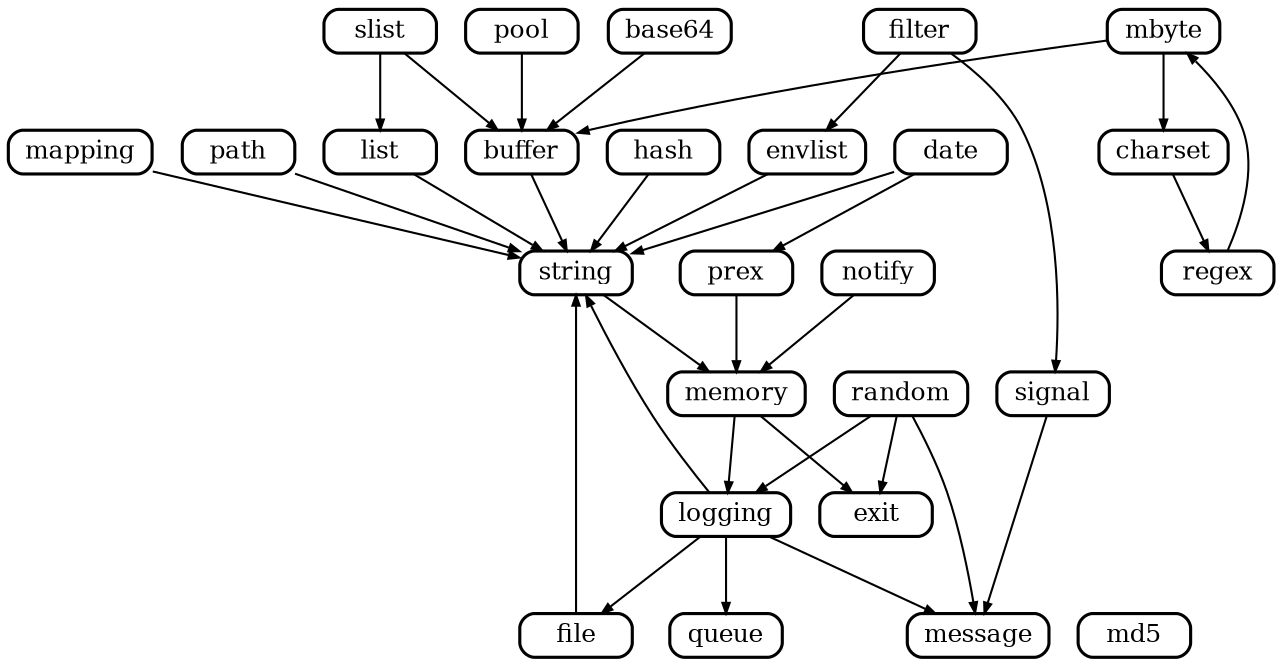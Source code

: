 digraph libmutt
{
	graph [
		rankdir="TB"
		nodesep="0.2"
		ranksep="0.5"
	]

	node [
		shape="Mrecord"
		fontsize="12"
		style="solid"
		height="0.2"
		penwidth="1.5"
		color=black
	]

	edge [
		penwidth="1.0"
		arrowsize="0.5"
	]

	base64  -> buffer
	buffer  -> string
	charset -> regex
	date    -> prex
	date    -> string
	envlist -> string
	file    -> string
	filter  -> envlist
	filter  -> signal
	hash    -> string
	list    -> string
	logging -> file
	logging -> message
	logging -> queue
	logging -> string
	mapping -> string
	mbyte   -> buffer
	mbyte   -> charset
	memory  -> exit
	memory  -> logging
	notify  -> memory
	path    -> string
	pool    -> buffer
	prex    -> memory
	random  -> exit
	random  -> logging
	random  -> message
	regex   -> mbyte
	signal  -> message
	slist   -> buffer
	slist   -> list
	string  -> memory

	{ rank=same file message queue md5 }
}
